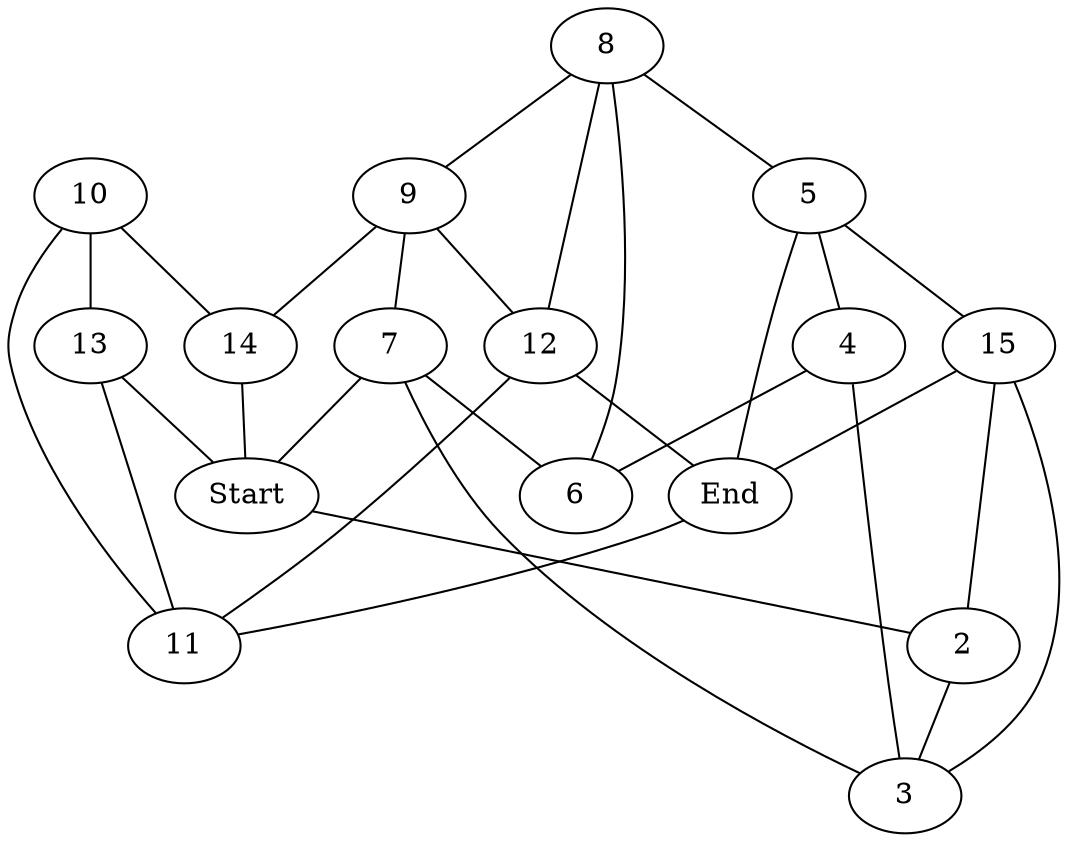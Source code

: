 graph dual3 {
    15 -- 2 [key = "16";];
    2 -- 3 [key = "17";];
    Start -- 2 [key = "18";];
    15 -- End [key = "19";];
    5 -- End [key = "20";];
    12 -- End [key = "21";];
    End -- 11 [key = "22";];
    13 -- 11 [key = "23";];
    10 -- 13 [key = "24";];
    13 -- Start [key = "25";];
    12 -- 11 [key = "26";];
    10 -- 14 [key = "27";];
    10 -- 11 [key = "28";];
    14 -- Start [key = "29";];
    7 -- Start [key = "30";];
    7 -- 3 [key = "31";];
    7 -- 6 [key = "32";];
    9 -- 7 [key = "33";];
    9 -- 14 [key = "34";];
    9 -- 12 [key = "35";];
    8 -- 12 [key = "36";];
    8 -- 5 [key = "37";];
    8 -- 6 [key = "38";];
    15 -- 3 [key = "39";];
    5 -- 4 [key = "40";];
    5 -- 15 [key = "41";];
    4 -- 6 [key = "42";];
    4 -- 3 [key = "43";];
    8 -- 9 [key = "45";];
}